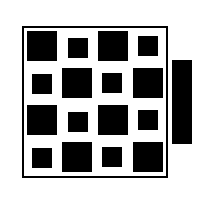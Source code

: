 <mxfile version="10.7.1" type="device"><diagram id="fW6vHMmZhTvcHy1dcksd" name="Page-1"><mxGraphModel dx="235" dy="178" grid="1" gridSize="10" guides="1" tooltips="1" connect="1" arrows="1" fold="1" page="1" pageScale="1" pageWidth="291" pageHeight="413" math="0" shadow="0"><root><mxCell id="0"/><mxCell id="1" parent="0"/><mxCell id="c3BWHjzHL5GMrkRBUecf-19" value="" style="group" vertex="1" connectable="0" parent="1"><mxGeometry x="98" y="140" width="110" height="98" as="geometry"/></mxCell><mxCell id="gqRS6Sr-6QEkLQTzW5-Q-33" value="" style="whiteSpace=wrap;html=1;aspect=fixed;strokeColor=none;strokeWidth=1;fillColor=none;" parent="c3BWHjzHL5GMrkRBUecf-19" vertex="1"><mxGeometry x="102" y="80" width="8" height="8" as="geometry"/></mxCell><mxCell id="gqRS6Sr-6QEkLQTzW5-Q-34" value="" style="whiteSpace=wrap;html=1;aspect=fixed;strokeColor=none;strokeWidth=1;fillColor=none;" parent="c3BWHjzHL5GMrkRBUecf-19" vertex="1"><mxGeometry width="8" height="8" as="geometry"/></mxCell><mxCell id="c3BWHjzHL5GMrkRBUecf-1" value="" style="group" vertex="1" connectable="0" parent="c3BWHjzHL5GMrkRBUecf-19"><mxGeometry x="13.5" y="15.5" width="71" height="72" as="geometry"/></mxCell><mxCell id="tcH07yGsMtVbY2Z28Ghm-14" value="" style="whiteSpace=wrap;html=1;aspect=fixed;strokeColor=none;strokeWidth=2;fillColor=#000000;rotation=-360;" parent="c3BWHjzHL5GMrkRBUecf-1" vertex="1"><mxGeometry x="20.5" y="3.5" width="10" height="10" as="geometry"/></mxCell><mxCell id="gqRS6Sr-6QEkLQTzW5-Q-6" value="" style="whiteSpace=wrap;html=1;aspect=fixed;strokeColor=none;strokeWidth=2;fillColor=#000000;rotation=-360;" parent="c3BWHjzHL5GMrkRBUecf-1" vertex="1"><mxGeometry x="35.5" width="15" height="15" as="geometry"/></mxCell><mxCell id="gqRS6Sr-6QEkLQTzW5-Q-8" value="" style="whiteSpace=wrap;html=1;aspect=fixed;strokeColor=none;strokeWidth=2;fillColor=#000000;rotation=-180;" parent="c3BWHjzHL5GMrkRBUecf-1" vertex="1"><mxGeometry x="37.5" y="21" width="10" height="10" as="geometry"/></mxCell><mxCell id="gqRS6Sr-6QEkLQTzW5-Q-9" value="" style="whiteSpace=wrap;html=1;aspect=fixed;strokeColor=none;strokeWidth=2;fillColor=#000000;rotation=-180;" parent="c3BWHjzHL5GMrkRBUecf-1" vertex="1"><mxGeometry x="55.5" y="2.5" width="10" height="10" as="geometry"/></mxCell><mxCell id="gqRS6Sr-6QEkLQTzW5-Q-11" value="" style="whiteSpace=wrap;html=1;aspect=fixed;strokeColor=none;strokeWidth=2;fillColor=#000000;rotation=-180;" parent="c3BWHjzHL5GMrkRBUecf-1" vertex="1"><mxGeometry width="15" height="15" as="geometry"/></mxCell><mxCell id="gqRS6Sr-6QEkLQTzW5-Q-27" value="" style="whiteSpace=wrap;html=1;aspect=fixed;strokeColor=none;strokeWidth=2;fillColor=#000000;rotation=-180;" parent="c3BWHjzHL5GMrkRBUecf-1" vertex="1"><mxGeometry x="17.5" y="18.5" width="15" height="15" as="geometry"/></mxCell><mxCell id="gqRS6Sr-6QEkLQTzW5-Q-29" value="" style="whiteSpace=wrap;html=1;aspect=fixed;strokeColor=none;strokeWidth=2;fillColor=#000000;rotation=-360;" parent="c3BWHjzHL5GMrkRBUecf-1" vertex="1"><mxGeometry x="53" y="18.5" width="15" height="15" as="geometry"/></mxCell><mxCell id="gqRS6Sr-6QEkLQTzW5-Q-30" value="" style="whiteSpace=wrap;html=1;aspect=fixed;strokeColor=none;strokeWidth=2;fillColor=#000000;rotation=-180;" parent="c3BWHjzHL5GMrkRBUecf-1" vertex="1"><mxGeometry x="2.5" y="21.5" width="10" height="10" as="geometry"/></mxCell><mxCell id="gqRS6Sr-6QEkLQTzW5-Q-31" value="" style="rounded=0;whiteSpace=wrap;html=1;strokeColor=#000000;strokeWidth=1;fillColor=none;rotation=-180;" parent="c3BWHjzHL5GMrkRBUecf-1" vertex="1"><mxGeometry x="-2" y="-2" width="72" height="75" as="geometry"/></mxCell><mxCell id="c3BWHjzHL5GMrkRBUecf-2" value="" style="group" vertex="1" connectable="0" parent="c3BWHjzHL5GMrkRBUecf-19"><mxGeometry x="13.5" y="52.5" width="68" height="33.5" as="geometry"/></mxCell><mxCell id="c3BWHjzHL5GMrkRBUecf-3" value="" style="whiteSpace=wrap;html=1;aspect=fixed;strokeColor=none;strokeWidth=2;fillColor=#000000;rotation=-360;" vertex="1" parent="c3BWHjzHL5GMrkRBUecf-2"><mxGeometry x="20.5" y="3.5" width="10" height="10" as="geometry"/></mxCell><mxCell id="c3BWHjzHL5GMrkRBUecf-4" value="" style="whiteSpace=wrap;html=1;aspect=fixed;strokeColor=none;strokeWidth=2;fillColor=#000000;rotation=-360;" vertex="1" parent="c3BWHjzHL5GMrkRBUecf-2"><mxGeometry x="35.5" width="15" height="15" as="geometry"/></mxCell><mxCell id="c3BWHjzHL5GMrkRBUecf-5" value="" style="whiteSpace=wrap;html=1;aspect=fixed;strokeColor=none;strokeWidth=2;fillColor=#000000;rotation=-180;" vertex="1" parent="c3BWHjzHL5GMrkRBUecf-2"><mxGeometry x="37.5" y="21" width="10" height="10" as="geometry"/></mxCell><mxCell id="c3BWHjzHL5GMrkRBUecf-6" value="" style="whiteSpace=wrap;html=1;aspect=fixed;strokeColor=none;strokeWidth=2;fillColor=#000000;rotation=-180;" vertex="1" parent="c3BWHjzHL5GMrkRBUecf-2"><mxGeometry x="55.5" y="2.5" width="10" height="10" as="geometry"/></mxCell><mxCell id="c3BWHjzHL5GMrkRBUecf-7" value="" style="whiteSpace=wrap;html=1;aspect=fixed;strokeColor=none;strokeWidth=2;fillColor=#000000;rotation=-180;" vertex="1" parent="c3BWHjzHL5GMrkRBUecf-2"><mxGeometry width="15" height="15" as="geometry"/></mxCell><mxCell id="c3BWHjzHL5GMrkRBUecf-8" value="" style="whiteSpace=wrap;html=1;aspect=fixed;strokeColor=none;strokeWidth=2;fillColor=#000000;rotation=-180;" vertex="1" parent="c3BWHjzHL5GMrkRBUecf-2"><mxGeometry x="17.5" y="18.5" width="15" height="15" as="geometry"/></mxCell><mxCell id="c3BWHjzHL5GMrkRBUecf-9" value="" style="whiteSpace=wrap;html=1;aspect=fixed;strokeColor=none;strokeWidth=2;fillColor=#000000;rotation=-360;" vertex="1" parent="c3BWHjzHL5GMrkRBUecf-2"><mxGeometry x="53" y="18.5" width="15" height="15" as="geometry"/></mxCell><mxCell id="c3BWHjzHL5GMrkRBUecf-10" value="" style="whiteSpace=wrap;html=1;aspect=fixed;strokeColor=none;strokeWidth=2;fillColor=#000000;rotation=-180;" vertex="1" parent="c3BWHjzHL5GMrkRBUecf-2"><mxGeometry x="2.5" y="21.5" width="10" height="10" as="geometry"/></mxCell><mxCell id="c3BWHjzHL5GMrkRBUecf-15" value="" style="whiteSpace=wrap;html=1;aspect=fixed;strokeColor=none;strokeWidth=1;fillColor=none;" vertex="1" parent="c3BWHjzHL5GMrkRBUecf-19"><mxGeometry x="94" y="90" width="8" height="8" as="geometry"/></mxCell><mxCell id="c3BWHjzHL5GMrkRBUecf-16" value="" style="whiteSpace=wrap;html=1;strokeColor=none;strokeWidth=2;fillColor=#000000;rotation=-180;" vertex="1" parent="c3BWHjzHL5GMrkRBUecf-19"><mxGeometry x="86" y="30" width="10" height="42" as="geometry"/></mxCell></root></mxGraphModel></diagram></mxfile>